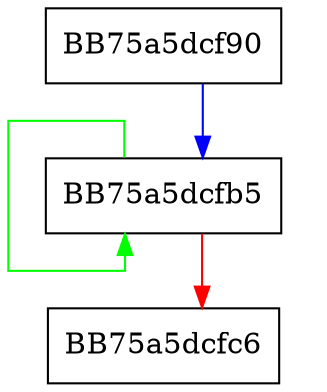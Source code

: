 digraph SSE_andp {
  node [shape="box"];
  graph [splines=ortho];
  BB75a5dcf90 -> BB75a5dcfb5 [color="blue"];
  BB75a5dcfb5 -> BB75a5dcfb5 [color="green"];
  BB75a5dcfb5 -> BB75a5dcfc6 [color="red"];
}